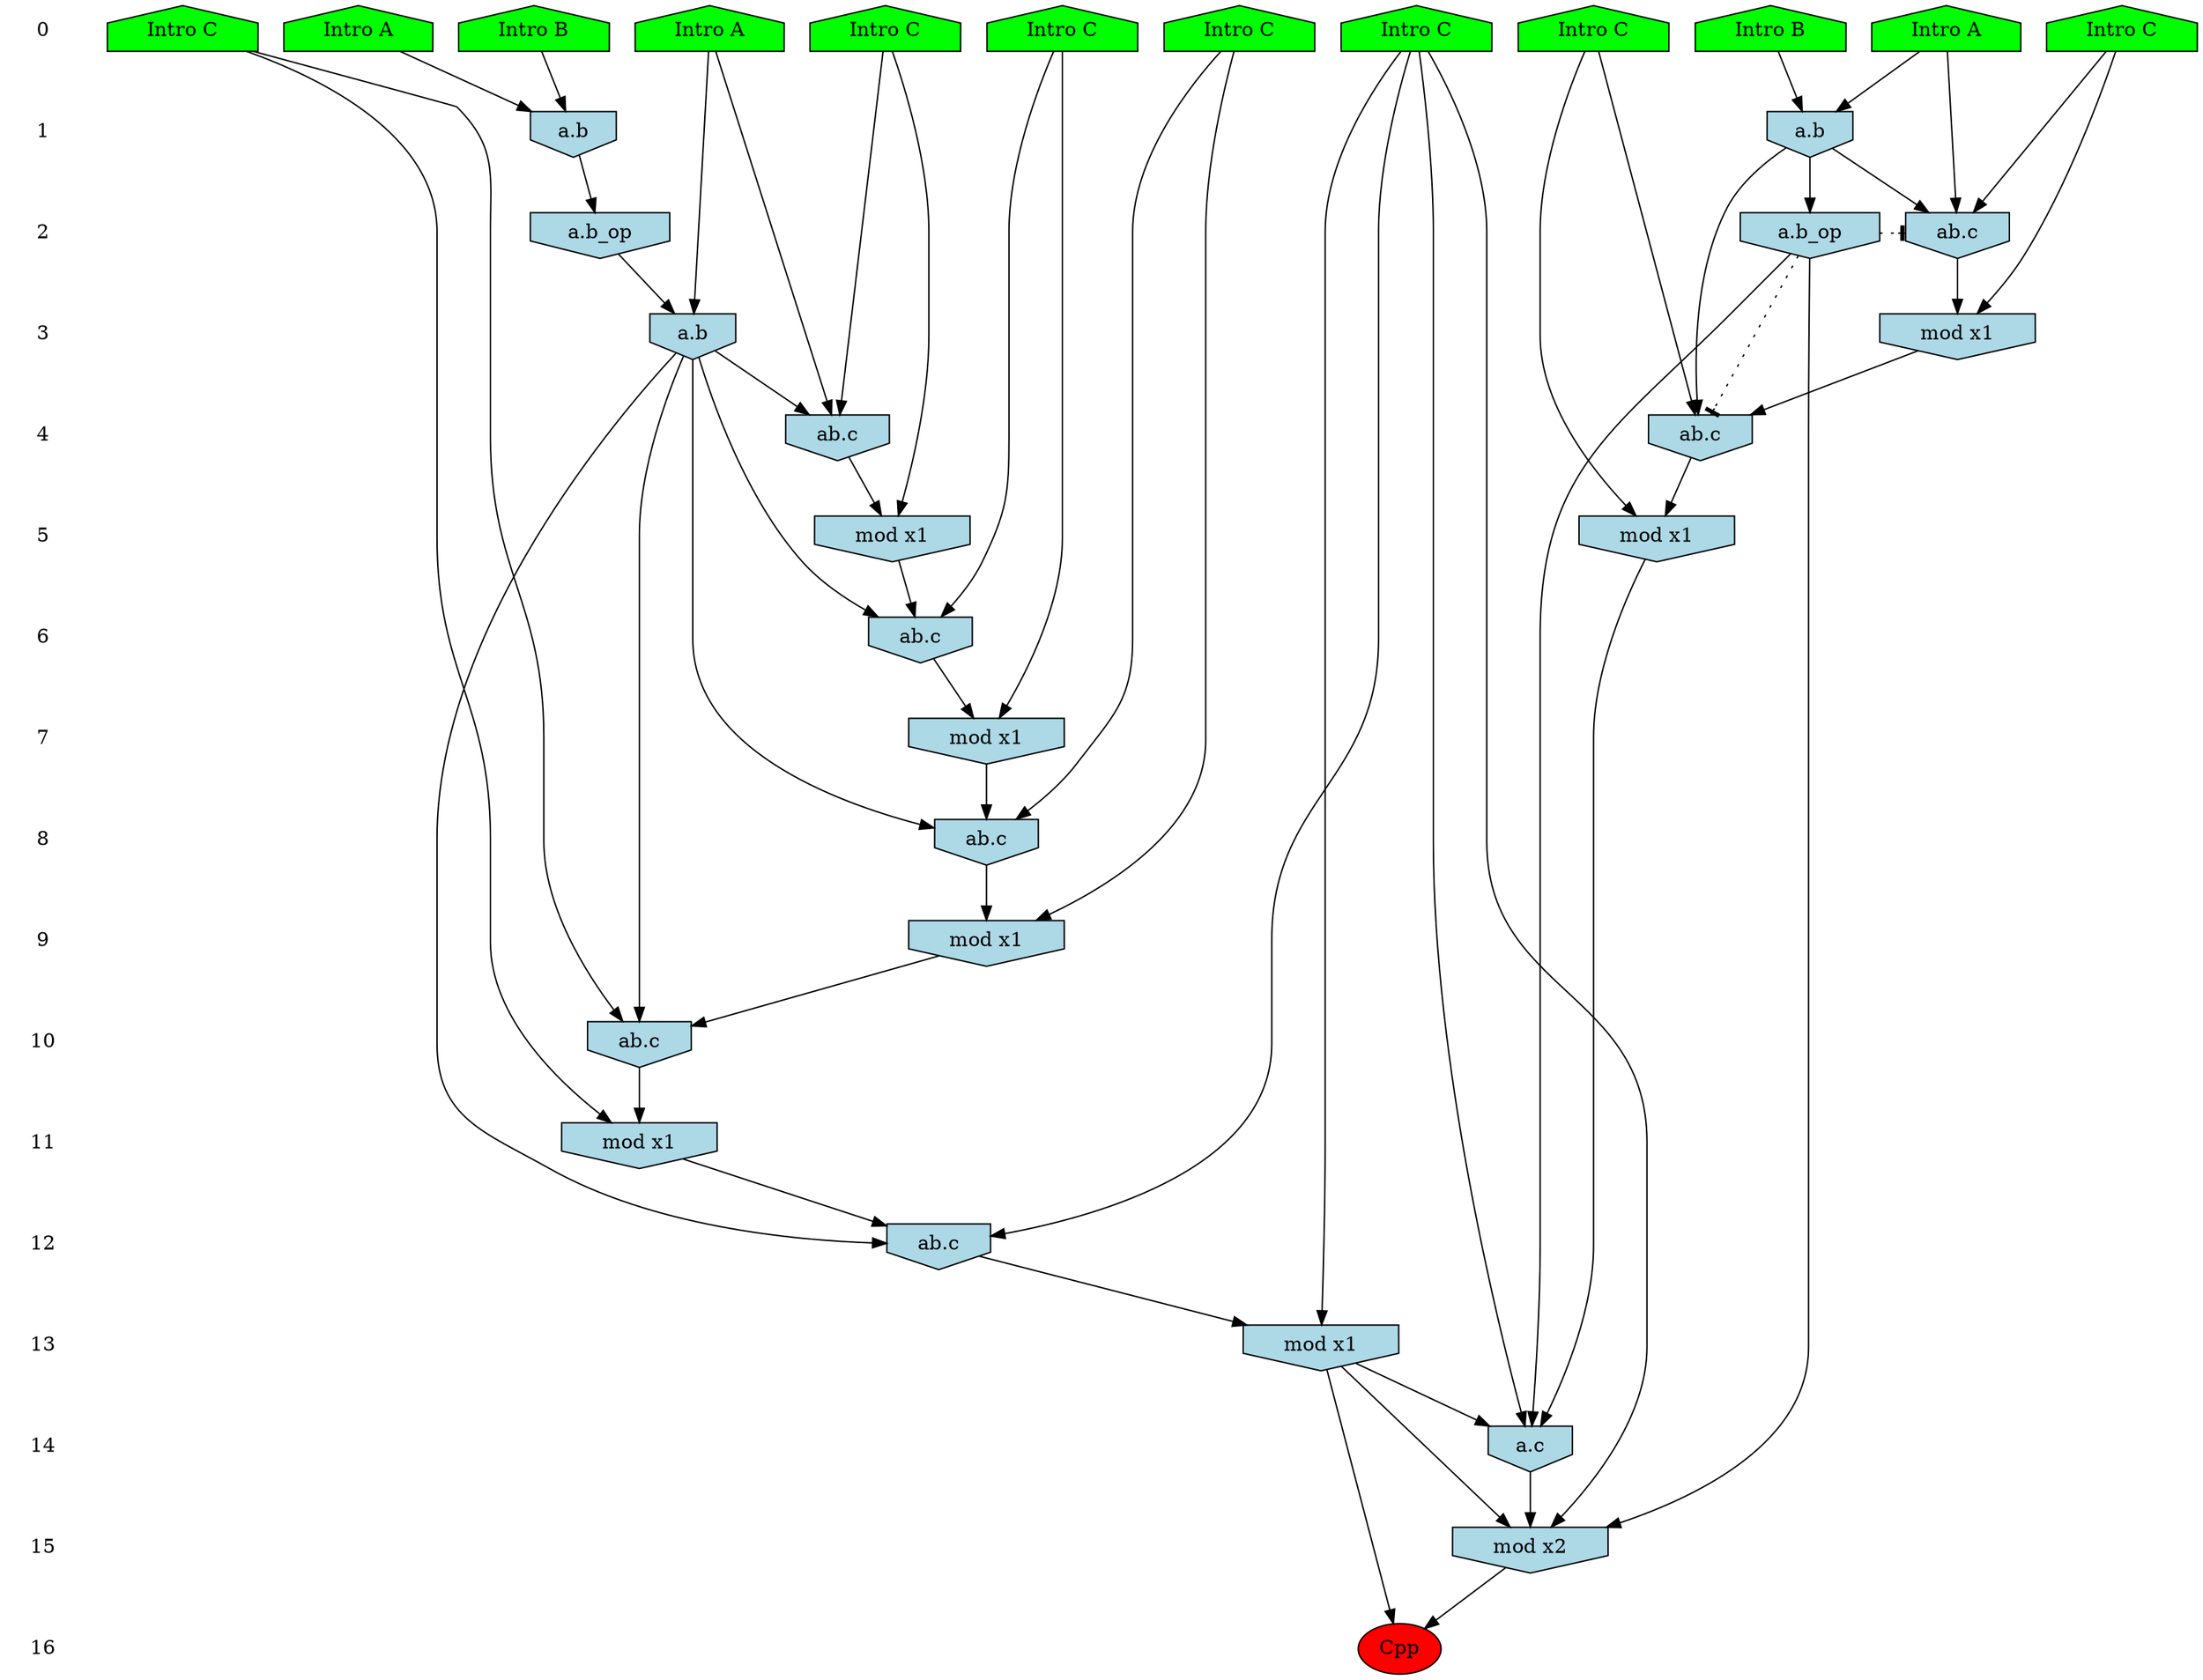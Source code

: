 /* Compression of 1 causal flows obtained in average at 1.465192E+01 t.u */
/* Compressed causal flows were: [2381] */
digraph G{
 ranksep=.5 ; 
{ rank = same ; "0" [shape=plaintext] ; node_1 [label ="Intro A", shape=house, style=filled, fillcolor=green] ;
node_2 [label ="Intro B", shape=house, style=filled, fillcolor=green] ;
node_3 [label ="Intro B", shape=house, style=filled, fillcolor=green] ;
node_4 [label ="Intro A", shape=house, style=filled, fillcolor=green] ;
node_5 [label ="Intro A", shape=house, style=filled, fillcolor=green] ;
node_6 [label ="Intro C", shape=house, style=filled, fillcolor=green] ;
node_7 [label ="Intro C", shape=house, style=filled, fillcolor=green] ;
node_8 [label ="Intro C", shape=house, style=filled, fillcolor=green] ;
node_9 [label ="Intro C", shape=house, style=filled, fillcolor=green] ;
node_10 [label ="Intro C", shape=house, style=filled, fillcolor=green] ;
node_11 [label ="Intro C", shape=house, style=filled, fillcolor=green] ;
node_12 [label ="Intro C", shape=house, style=filled, fillcolor=green] ;
}
{ rank = same ; "1" [shape=plaintext] ; node_13 [label="a.b", shape=invhouse, style=filled, fillcolor = lightblue] ;
node_15 [label="a.b", shape=invhouse, style=filled, fillcolor = lightblue] ;
}
{ rank = same ; "2" [shape=plaintext] ; node_14 [label="a.b_op", shape=invhouse, style=filled, fillcolor = lightblue] ;
node_19 [label="ab.c", shape=invhouse, style=filled, fillcolor = lightblue] ;
node_25 [label="a.b_op", shape=invhouse, style=filled, fillcolor = lightblue] ;
}
{ rank = same ; "3" [shape=plaintext] ; node_16 [label="a.b", shape=invhouse, style=filled, fillcolor = lightblue] ;
node_20 [label="mod x1", shape=invhouse, style=filled, fillcolor = lightblue] ;
}
{ rank = same ; "4" [shape=plaintext] ; node_17 [label="ab.c", shape=invhouse, style=filled, fillcolor = lightblue] ;
node_24 [label="ab.c", shape=invhouse, style=filled, fillcolor = lightblue] ;
}
{ rank = same ; "5" [shape=plaintext] ; node_18 [label="mod x1", shape=invhouse, style=filled, fillcolor = lightblue] ;
node_28 [label="mod x1", shape=invhouse, style=filled, fillcolor = lightblue] ;
}
{ rank = same ; "6" [shape=plaintext] ; node_21 [label="ab.c", shape=invhouse, style=filled, fillcolor = lightblue] ;
}
{ rank = same ; "7" [shape=plaintext] ; node_22 [label="mod x1", shape=invhouse, style=filled, fillcolor = lightblue] ;
}
{ rank = same ; "8" [shape=plaintext] ; node_23 [label="ab.c", shape=invhouse, style=filled, fillcolor = lightblue] ;
}
{ rank = same ; "9" [shape=plaintext] ; node_26 [label="mod x1", shape=invhouse, style=filled, fillcolor = lightblue] ;
}
{ rank = same ; "10" [shape=plaintext] ; node_27 [label="ab.c", shape=invhouse, style=filled, fillcolor = lightblue] ;
}
{ rank = same ; "11" [shape=plaintext] ; node_29 [label="mod x1", shape=invhouse, style=filled, fillcolor = lightblue] ;
}
{ rank = same ; "12" [shape=plaintext] ; node_30 [label="ab.c", shape=invhouse, style=filled, fillcolor = lightblue] ;
}
{ rank = same ; "13" [shape=plaintext] ; node_31 [label="mod x1", shape=invhouse, style=filled, fillcolor = lightblue] ;
}
{ rank = same ; "14" [shape=plaintext] ; node_32 [label="a.c", shape=invhouse, style=filled, fillcolor = lightblue] ;
}
{ rank = same ; "15" [shape=plaintext] ; node_33 [label="mod x2", shape=invhouse, style=filled, fillcolor = lightblue] ;
}
{ rank = same ; "16" [shape=plaintext] ; node_34 [label ="Cpp", style=filled, fillcolor=red] ;
}
"0" -> "1" [style="invis"]; 
"1" -> "2" [style="invis"]; 
"2" -> "3" [style="invis"]; 
"3" -> "4" [style="invis"]; 
"4" -> "5" [style="invis"]; 
"5" -> "6" [style="invis"]; 
"6" -> "7" [style="invis"]; 
"7" -> "8" [style="invis"]; 
"8" -> "9" [style="invis"]; 
"9" -> "10" [style="invis"]; 
"10" -> "11" [style="invis"]; 
"11" -> "12" [style="invis"]; 
"12" -> "13" [style="invis"]; 
"13" -> "14" [style="invis"]; 
"14" -> "15" [style="invis"]; 
"15" -> "16" [style="invis"]; 
node_1 -> node_13
node_3 -> node_13
node_13 -> node_14
node_2 -> node_15
node_4 -> node_15
node_5 -> node_16
node_14 -> node_16
node_5 -> node_17
node_9 -> node_17
node_16 -> node_17
node_9 -> node_18
node_17 -> node_18
node_4 -> node_19
node_6 -> node_19
node_15 -> node_19
node_6 -> node_20
node_19 -> node_20
node_11 -> node_21
node_16 -> node_21
node_18 -> node_21
node_11 -> node_22
node_21 -> node_22
node_12 -> node_23
node_16 -> node_23
node_22 -> node_23
node_7 -> node_24
node_15 -> node_24
node_20 -> node_24
node_15 -> node_25
node_12 -> node_26
node_23 -> node_26
node_8 -> node_27
node_16 -> node_27
node_26 -> node_27
node_7 -> node_28
node_24 -> node_28
node_8 -> node_29
node_27 -> node_29
node_10 -> node_30
node_16 -> node_30
node_29 -> node_30
node_10 -> node_31
node_30 -> node_31
node_10 -> node_32
node_25 -> node_32
node_28 -> node_32
node_31 -> node_32
node_10 -> node_33
node_25 -> node_33
node_31 -> node_33
node_32 -> node_33
node_31 -> node_34
node_33 -> node_34
node_25 -> node_24 [style=dotted, arrowhead = tee] 
node_25 -> node_19 [style=dotted, arrowhead = tee] 
}
/*
 Dot generation time: 0.000166
*/
